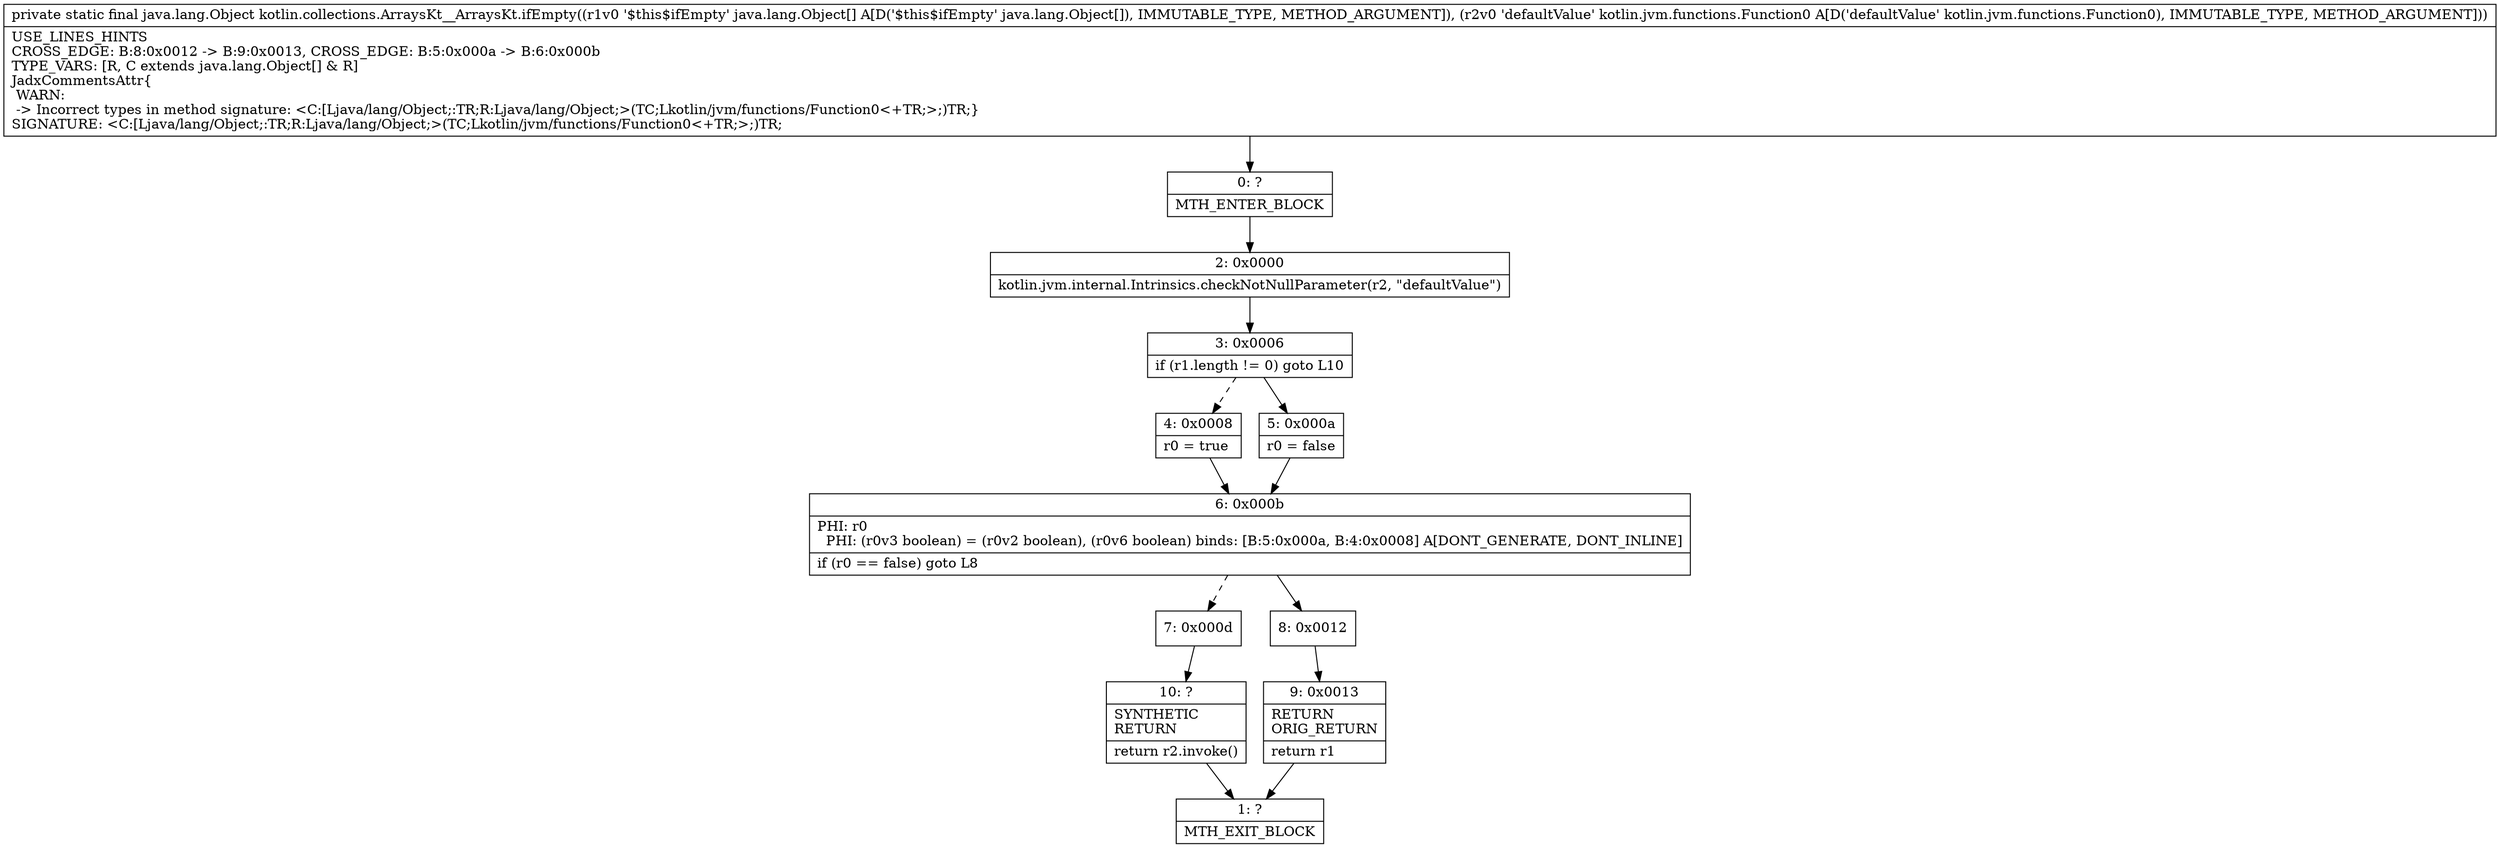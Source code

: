 digraph "CFG forkotlin.collections.ArraysKt__ArraysKt.ifEmpty([Ljava\/lang\/Object;Lkotlin\/jvm\/functions\/Function0;)Ljava\/lang\/Object;" {
Node_0 [shape=record,label="{0\:\ ?|MTH_ENTER_BLOCK\l}"];
Node_2 [shape=record,label="{2\:\ 0x0000|kotlin.jvm.internal.Intrinsics.checkNotNullParameter(r2, \"defaultValue\")\l}"];
Node_3 [shape=record,label="{3\:\ 0x0006|if (r1.length != 0) goto L10\l}"];
Node_4 [shape=record,label="{4\:\ 0x0008|r0 = true\l}"];
Node_6 [shape=record,label="{6\:\ 0x000b|PHI: r0 \l  PHI: (r0v3 boolean) = (r0v2 boolean), (r0v6 boolean) binds: [B:5:0x000a, B:4:0x0008] A[DONT_GENERATE, DONT_INLINE]\l|if (r0 == false) goto L8\l}"];
Node_7 [shape=record,label="{7\:\ 0x000d}"];
Node_10 [shape=record,label="{10\:\ ?|SYNTHETIC\lRETURN\l|return r2.invoke()\l}"];
Node_1 [shape=record,label="{1\:\ ?|MTH_EXIT_BLOCK\l}"];
Node_8 [shape=record,label="{8\:\ 0x0012}"];
Node_9 [shape=record,label="{9\:\ 0x0013|RETURN\lORIG_RETURN\l|return r1\l}"];
Node_5 [shape=record,label="{5\:\ 0x000a|r0 = false\l}"];
MethodNode[shape=record,label="{private static final java.lang.Object kotlin.collections.ArraysKt__ArraysKt.ifEmpty((r1v0 '$this$ifEmpty' java.lang.Object[] A[D('$this$ifEmpty' java.lang.Object[]), IMMUTABLE_TYPE, METHOD_ARGUMENT]), (r2v0 'defaultValue' kotlin.jvm.functions.Function0 A[D('defaultValue' kotlin.jvm.functions.Function0), IMMUTABLE_TYPE, METHOD_ARGUMENT]))  | USE_LINES_HINTS\lCROSS_EDGE: B:8:0x0012 \-\> B:9:0x0013, CROSS_EDGE: B:5:0x000a \-\> B:6:0x000b\lTYPE_VARS: [R, C extends java.lang.Object[] & R]\lJadxCommentsAttr\{\l WARN: \l \-\> Incorrect types in method signature: \<C:[Ljava\/lang\/Object;:TR;R:Ljava\/lang\/Object;\>(TC;Lkotlin\/jvm\/functions\/Function0\<+TR;\>;)TR;\}\lSIGNATURE: \<C:[Ljava\/lang\/Object;:TR;R:Ljava\/lang\/Object;\>(TC;Lkotlin\/jvm\/functions\/Function0\<+TR;\>;)TR;\l}"];
MethodNode -> Node_0;Node_0 -> Node_2;
Node_2 -> Node_3;
Node_3 -> Node_4[style=dashed];
Node_3 -> Node_5;
Node_4 -> Node_6;
Node_6 -> Node_7[style=dashed];
Node_6 -> Node_8;
Node_7 -> Node_10;
Node_10 -> Node_1;
Node_8 -> Node_9;
Node_9 -> Node_1;
Node_5 -> Node_6;
}

